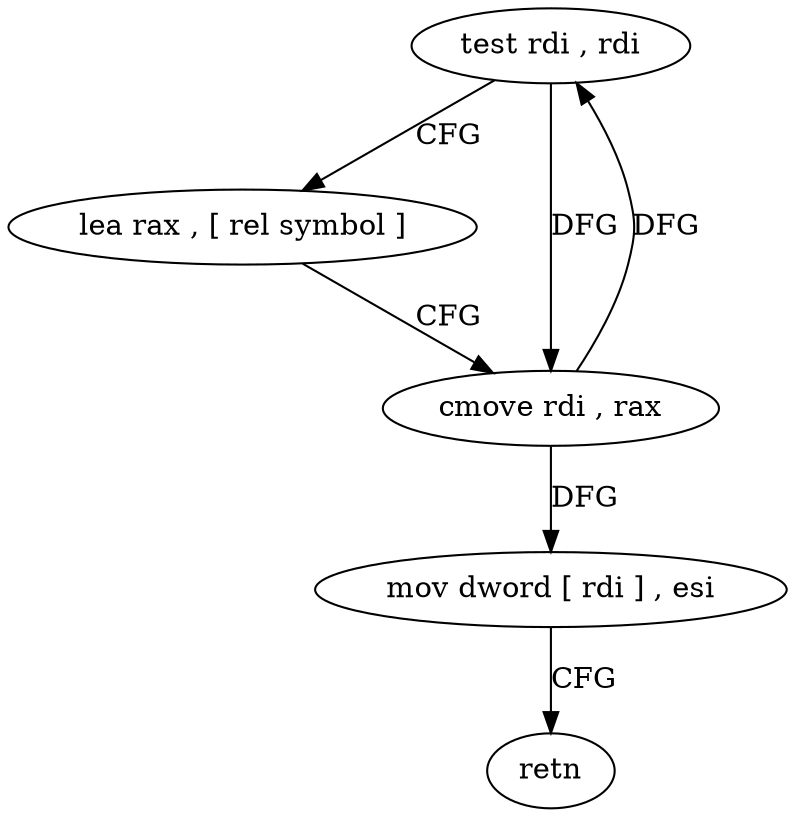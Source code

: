digraph "func" {
"4227595" [label = "test rdi , rdi" ]
"4227598" [label = "lea rax , [ rel symbol ]" ]
"4227605" [label = "cmove rdi , rax" ]
"4227609" [label = "mov dword [ rdi ] , esi" ]
"4227611" [label = "retn" ]
"4227595" -> "4227598" [ label = "CFG" ]
"4227595" -> "4227605" [ label = "DFG" ]
"4227598" -> "4227605" [ label = "CFG" ]
"4227605" -> "4227609" [ label = "DFG" ]
"4227605" -> "4227595" [ label = "DFG" ]
"4227609" -> "4227611" [ label = "CFG" ]
}
